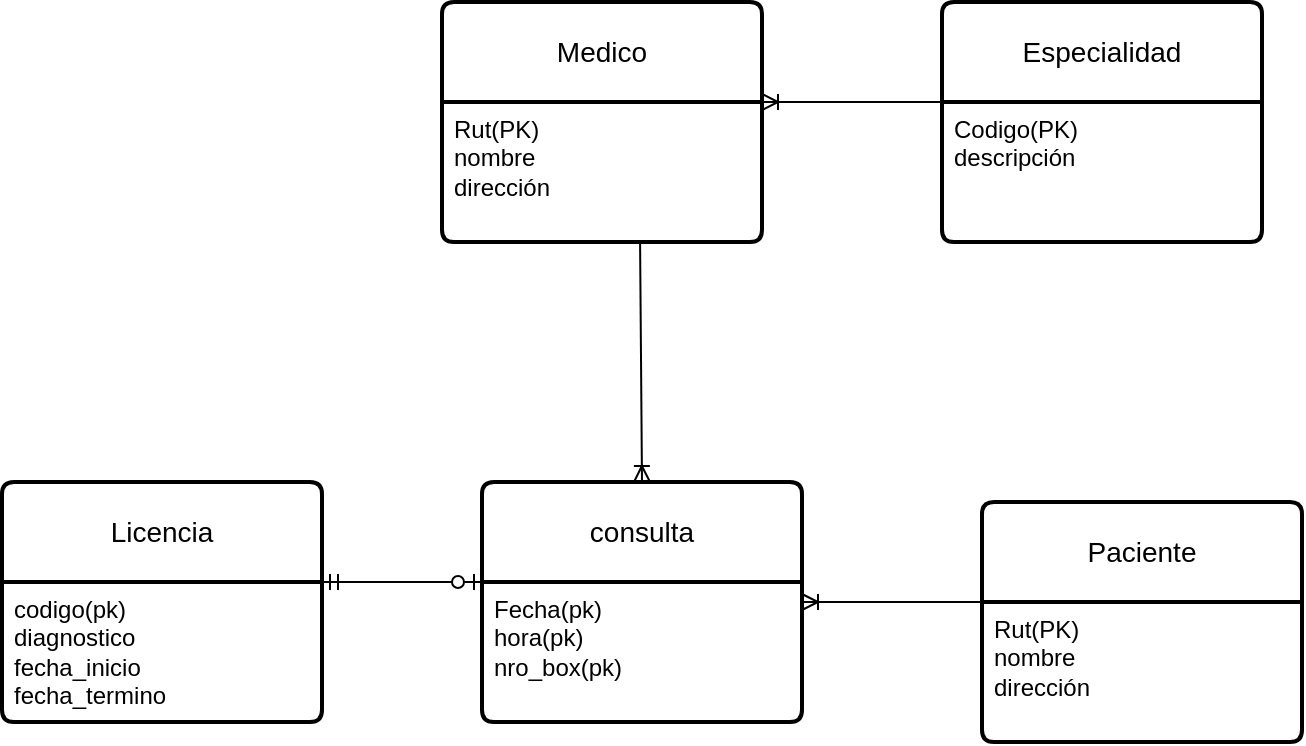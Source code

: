 <mxfile version="24.4.0" type="device">
  <diagram name="Página-1" id="4tOjlwKwNz0XPIf0ULSP">
    <mxGraphModel dx="1399" dy="744" grid="1" gridSize="10" guides="1" tooltips="1" connect="1" arrows="1" fold="1" page="1" pageScale="1" pageWidth="827" pageHeight="1169" math="0" shadow="0">
      <root>
        <mxCell id="0" />
        <mxCell id="1" parent="0" />
        <mxCell id="g7aKOe_voRHn9TP2yVoz-1" value="Medico" style="swimlane;childLayout=stackLayout;horizontal=1;startSize=50;horizontalStack=0;rounded=1;fontSize=14;fontStyle=0;strokeWidth=2;resizeParent=0;resizeLast=1;shadow=0;dashed=0;align=center;arcSize=4;whiteSpace=wrap;html=1;" parent="1" vertex="1">
          <mxGeometry x="280" y="80" width="160" height="120" as="geometry" />
        </mxCell>
        <mxCell id="g7aKOe_voRHn9TP2yVoz-2" value="Rut(PK)&lt;div&gt;nombre&lt;/div&gt;&lt;div&gt;dirección&lt;/div&gt;&lt;div&gt;&lt;br&gt;&lt;/div&gt;" style="align=left;strokeColor=none;fillColor=none;spacingLeft=4;fontSize=12;verticalAlign=top;resizable=0;rotatable=0;part=1;html=1;" parent="g7aKOe_voRHn9TP2yVoz-1" vertex="1">
          <mxGeometry y="50" width="160" height="70" as="geometry" />
        </mxCell>
        <mxCell id="g7aKOe_voRHn9TP2yVoz-8" value="Paciente" style="swimlane;childLayout=stackLayout;horizontal=1;startSize=50;horizontalStack=0;rounded=1;fontSize=14;fontStyle=0;strokeWidth=2;resizeParent=0;resizeLast=1;shadow=0;dashed=0;align=center;arcSize=4;whiteSpace=wrap;html=1;" parent="1" vertex="1">
          <mxGeometry x="550" y="330" width="160" height="120" as="geometry" />
        </mxCell>
        <mxCell id="g7aKOe_voRHn9TP2yVoz-9" value="Rut(PK)&lt;div&gt;nombre&lt;/div&gt;&lt;div&gt;dirección&lt;/div&gt;&lt;div&gt;&lt;br&gt;&lt;/div&gt;" style="align=left;strokeColor=none;fillColor=none;spacingLeft=4;fontSize=12;verticalAlign=top;resizable=0;rotatable=0;part=1;html=1;" parent="g7aKOe_voRHn9TP2yVoz-8" vertex="1">
          <mxGeometry y="50" width="160" height="70" as="geometry" />
        </mxCell>
        <mxCell id="g7aKOe_voRHn9TP2yVoz-10" value="Especialidad" style="swimlane;childLayout=stackLayout;horizontal=1;startSize=50;horizontalStack=0;rounded=1;fontSize=14;fontStyle=0;strokeWidth=2;resizeParent=0;resizeLast=1;shadow=0;dashed=0;align=center;arcSize=4;whiteSpace=wrap;html=1;" parent="1" vertex="1">
          <mxGeometry x="530" y="80" width="160" height="120" as="geometry" />
        </mxCell>
        <mxCell id="g7aKOe_voRHn9TP2yVoz-11" value="&lt;div&gt;Codigo(PK)&lt;/div&gt;&lt;div&gt;descripción&lt;/div&gt;&lt;div&gt;&lt;br&gt;&lt;/div&gt;" style="align=left;strokeColor=none;fillColor=none;spacingLeft=4;fontSize=12;verticalAlign=top;resizable=0;rotatable=0;part=1;html=1;" parent="g7aKOe_voRHn9TP2yVoz-10" vertex="1">
          <mxGeometry y="50" width="160" height="70" as="geometry" />
        </mxCell>
        <mxCell id="g7aKOe_voRHn9TP2yVoz-12" value="consulta" style="swimlane;childLayout=stackLayout;horizontal=1;startSize=50;horizontalStack=0;rounded=1;fontSize=14;fontStyle=0;strokeWidth=2;resizeParent=0;resizeLast=1;shadow=0;dashed=0;align=center;arcSize=4;whiteSpace=wrap;html=1;" parent="1" vertex="1">
          <mxGeometry x="300" y="320" width="160" height="120" as="geometry" />
        </mxCell>
        <mxCell id="g7aKOe_voRHn9TP2yVoz-13" value="&lt;div&gt;Fecha(pk)&lt;/div&gt;&lt;div&gt;hora(pk)&lt;/div&gt;&lt;div&gt;nro_box(pk)&lt;/div&gt;" style="align=left;strokeColor=none;fillColor=none;spacingLeft=4;fontSize=12;verticalAlign=top;resizable=0;rotatable=0;part=1;html=1;" parent="g7aKOe_voRHn9TP2yVoz-12" vertex="1">
          <mxGeometry y="50" width="160" height="70" as="geometry" />
        </mxCell>
        <mxCell id="g7aKOe_voRHn9TP2yVoz-14" value="Licencia" style="swimlane;childLayout=stackLayout;horizontal=1;startSize=50;horizontalStack=0;rounded=1;fontSize=14;fontStyle=0;strokeWidth=2;resizeParent=0;resizeLast=1;shadow=0;dashed=0;align=center;arcSize=4;whiteSpace=wrap;html=1;" parent="1" vertex="1">
          <mxGeometry x="60" y="320" width="160" height="120" as="geometry" />
        </mxCell>
        <mxCell id="g7aKOe_voRHn9TP2yVoz-15" value="&lt;div&gt;codigo(pk)&lt;/div&gt;&lt;div&gt;diagnostico&lt;/div&gt;&lt;div&gt;fecha_inicio&lt;/div&gt;&lt;div&gt;fecha_termino&lt;/div&gt;" style="align=left;strokeColor=none;fillColor=none;spacingLeft=4;fontSize=12;verticalAlign=top;resizable=0;rotatable=0;part=1;html=1;" parent="g7aKOe_voRHn9TP2yVoz-14" vertex="1">
          <mxGeometry y="50" width="160" height="70" as="geometry" />
        </mxCell>
        <mxCell id="g7aKOe_voRHn9TP2yVoz-16" value="" style="edgeStyle=entityRelationEdgeStyle;fontSize=12;html=1;endArrow=ERzeroToOne;startArrow=ERmandOne;rounded=0;exitX=1;exitY=0;exitDx=0;exitDy=0;entryX=0;entryY=0;entryDx=0;entryDy=0;" parent="1" source="g7aKOe_voRHn9TP2yVoz-15" target="g7aKOe_voRHn9TP2yVoz-13" edge="1">
          <mxGeometry width="100" height="100" relative="1" as="geometry">
            <mxPoint x="80.0" y="460.0" as="sourcePoint" />
            <mxPoint x="329.04" y="460" as="targetPoint" />
            <Array as="points">
              <mxPoint x="-10.96" y="696.96" />
              <mxPoint x="29.04" y="626.96" />
            </Array>
          </mxGeometry>
        </mxCell>
        <mxCell id="ZYixkMcfIiIjk5EnL8zK-1" value="" style="edgeStyle=entityRelationEdgeStyle;fontSize=12;html=1;endArrow=ERoneToMany;rounded=0;exitX=0;exitY=0;exitDx=0;exitDy=0;" edge="1" parent="1" source="g7aKOe_voRHn9TP2yVoz-9" target="g7aKOe_voRHn9TP2yVoz-12">
          <mxGeometry width="100" height="100" relative="1" as="geometry">
            <mxPoint x="400" y="540" as="sourcePoint" />
            <mxPoint x="520" y="500" as="targetPoint" />
          </mxGeometry>
        </mxCell>
        <mxCell id="ZYixkMcfIiIjk5EnL8zK-2" value="" style="edgeStyle=entityRelationEdgeStyle;fontSize=12;html=1;endArrow=ERoneToMany;rounded=0;exitX=0;exitY=0;exitDx=0;exitDy=0;entryX=1;entryY=0;entryDx=0;entryDy=0;" edge="1" parent="1" source="g7aKOe_voRHn9TP2yVoz-11" target="g7aKOe_voRHn9TP2yVoz-2">
          <mxGeometry width="100" height="100" relative="1" as="geometry">
            <mxPoint x="230" y="200" as="sourcePoint" />
            <mxPoint x="490" y="290" as="targetPoint" />
          </mxGeometry>
        </mxCell>
        <mxCell id="ZYixkMcfIiIjk5EnL8zK-7" value="" style="fontSize=12;html=1;endArrow=ERoneToMany;rounded=0;entryX=0.5;entryY=0;entryDx=0;entryDy=0;exitX=0.619;exitY=1;exitDx=0;exitDy=0;exitPerimeter=0;" edge="1" parent="1" source="g7aKOe_voRHn9TP2yVoz-2" target="g7aKOe_voRHn9TP2yVoz-12">
          <mxGeometry width="100" height="100" relative="1" as="geometry">
            <mxPoint x="150" y="110" as="sourcePoint" />
            <mxPoint x="180" y="270" as="targetPoint" />
          </mxGeometry>
        </mxCell>
      </root>
    </mxGraphModel>
  </diagram>
</mxfile>
